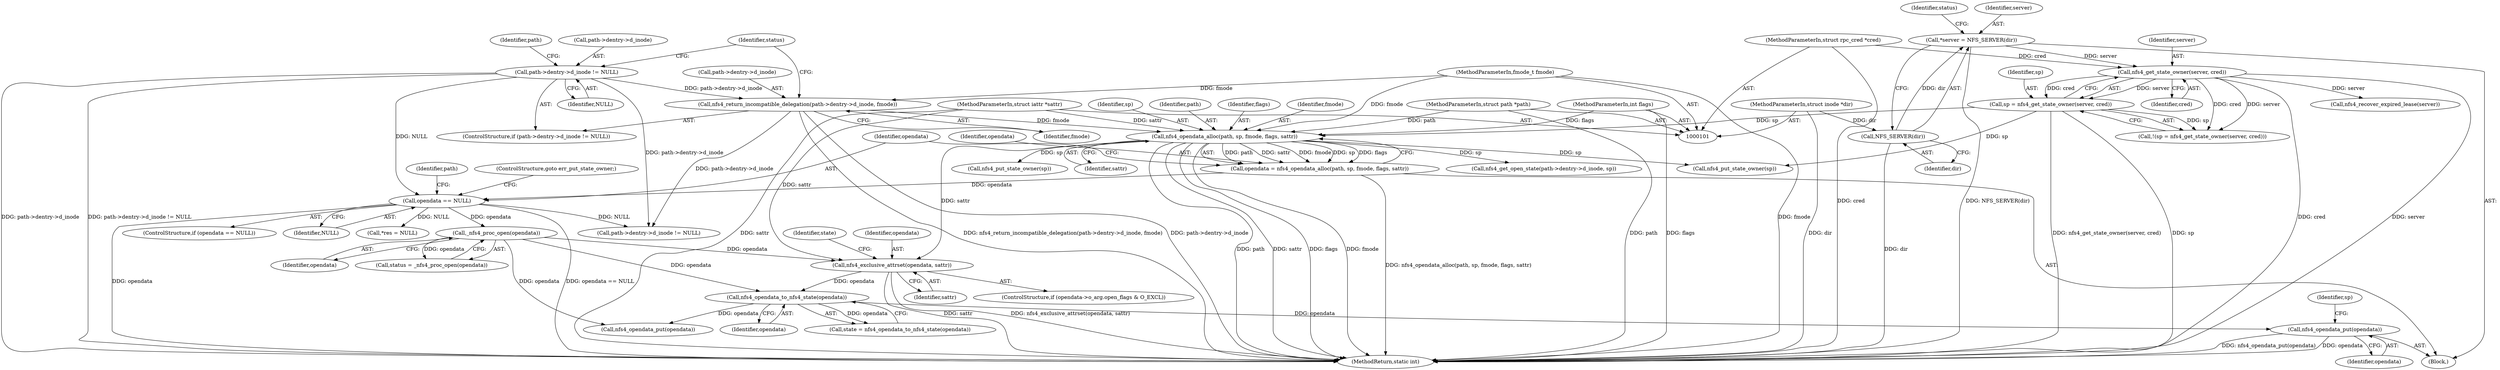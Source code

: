 digraph "0_linux_dc0b027dfadfcb8a5504f7d8052754bf8d501ab9_1@API" {
"1000229" [label="(Call,nfs4_opendata_put(opendata))"];
"1000219" [label="(Call,nfs4_opendata_to_nfs4_state(opendata))"];
"1000199" [label="(Call,_nfs4_proc_open(opendata))"];
"1000174" [label="(Call,opendata == NULL)"];
"1000165" [label="(Call,opendata = nfs4_opendata_alloc(path, sp, fmode, flags, sattr))"];
"1000167" [label="(Call,nfs4_opendata_alloc(path, sp, fmode, flags, sattr))"];
"1000103" [label="(MethodParameterIn,struct path *path)"];
"1000128" [label="(Call,sp = nfs4_get_state_owner(server, cred))"];
"1000130" [label="(Call,nfs4_get_state_owner(server, cred))"];
"1000116" [label="(Call,*server = NFS_SERVER(dir))"];
"1000118" [label="(Call,NFS_SERVER(dir))"];
"1000102" [label="(MethodParameterIn,struct inode *dir)"];
"1000107" [label="(MethodParameterIn,struct rpc_cred *cred)"];
"1000154" [label="(Call,nfs4_return_incompatible_delegation(path->dentry->d_inode, fmode))"];
"1000147" [label="(Call,path->dentry->d_inode != NULL)"];
"1000104" [label="(MethodParameterIn,fmode_t fmode)"];
"1000105" [label="(MethodParameterIn,int flags)"];
"1000106" [label="(MethodParameterIn,struct iattr *sattr)"];
"1000214" [label="(Call,nfs4_exclusive_attrset(opendata, sattr))"];
"1000173" [label="(ControlStructure,if (opendata == NULL))"];
"1000116" [label="(Call,*server = NFS_SERVER(dir))"];
"1000190" [label="(Call,nfs4_get_open_state(path->dentry->d_inode, sp))"];
"1000177" [label="(ControlStructure,goto err_put_state_owner;)"];
"1000128" [label="(Call,sp = nfs4_get_state_owner(server, cred))"];
"1000220" [label="(Identifier,opendata)"];
"1000168" [label="(Identifier,path)"];
"1000218" [label="(Identifier,state)"];
"1000200" [label="(Identifier,opendata)"];
"1000252" [label="(MethodReturn,static int)"];
"1000118" [label="(Call,NFS_SERVER(dir))"];
"1000123" [label="(Identifier,status)"];
"1000155" [label="(Call,path->dentry->d_inode)"];
"1000166" [label="(Identifier,opendata)"];
"1000182" [label="(Identifier,path)"];
"1000230" [label="(Identifier,opendata)"];
"1000174" [label="(Call,opendata == NULL)"];
"1000119" [label="(Identifier,dir)"];
"1000105" [label="(MethodParameterIn,int flags)"];
"1000162" [label="(Identifier,status)"];
"1000219" [label="(Call,nfs4_opendata_to_nfs4_state(opendata))"];
"1000240" [label="(Call,nfs4_opendata_put(opendata))"];
"1000217" [label="(Call,state = nfs4_opendata_to_nfs4_state(opendata))"];
"1000171" [label="(Identifier,flags)"];
"1000214" [label="(Call,nfs4_exclusive_attrset(opendata, sattr))"];
"1000129" [label="(Identifier,sp)"];
"1000127" [label="(Call,!(sp = nfs4_get_state_owner(server, cred)))"];
"1000197" [label="(Call,status = _nfs4_proc_open(opendata))"];
"1000157" [label="(Identifier,path)"];
"1000130" [label="(Call,nfs4_get_state_owner(server, cred))"];
"1000229" [label="(Call,nfs4_opendata_put(opendata))"];
"1000117" [label="(Identifier,server)"];
"1000176" [label="(Identifier,NULL)"];
"1000107" [label="(MethodParameterIn,struct rpc_cred *cred)"];
"1000170" [label="(Identifier,fmode)"];
"1000103" [label="(MethodParameterIn,struct path *path)"];
"1000146" [label="(ControlStructure,if (path->dentry->d_inode != NULL))"];
"1000106" [label="(MethodParameterIn,struct iattr *sattr)"];
"1000231" [label="(Call,nfs4_put_state_owner(sp))"];
"1000139" [label="(Call,nfs4_recover_expired_lease(server))"];
"1000215" [label="(Identifier,opendata)"];
"1000175" [label="(Identifier,opendata)"];
"1000206" [label="(ControlStructure,if (opendata->o_arg.open_flags & O_EXCL))"];
"1000148" [label="(Call,path->dentry->d_inode)"];
"1000102" [label="(MethodParameterIn,struct inode *dir)"];
"1000153" [label="(Identifier,NULL)"];
"1000109" [label="(Block,)"];
"1000243" [label="(Call,nfs4_put_state_owner(sp))"];
"1000232" [label="(Identifier,sp)"];
"1000132" [label="(Identifier,cred)"];
"1000154" [label="(Call,nfs4_return_incompatible_delegation(path->dentry->d_inode, fmode))"];
"1000172" [label="(Identifier,sattr)"];
"1000216" [label="(Identifier,sattr)"];
"1000147" [label="(Call,path->dentry->d_inode != NULL)"];
"1000179" [label="(Call,path->dentry->d_inode != NULL)"];
"1000246" [label="(Call,*res = NULL)"];
"1000160" [label="(Identifier,fmode)"];
"1000131" [label="(Identifier,server)"];
"1000167" [label="(Call,nfs4_opendata_alloc(path, sp, fmode, flags, sattr))"];
"1000104" [label="(MethodParameterIn,fmode_t fmode)"];
"1000199" [label="(Call,_nfs4_proc_open(opendata))"];
"1000169" [label="(Identifier,sp)"];
"1000165" [label="(Call,opendata = nfs4_opendata_alloc(path, sp, fmode, flags, sattr))"];
"1000229" -> "1000109"  [label="AST: "];
"1000229" -> "1000230"  [label="CFG: "];
"1000230" -> "1000229"  [label="AST: "];
"1000232" -> "1000229"  [label="CFG: "];
"1000229" -> "1000252"  [label="DDG: nfs4_opendata_put(opendata)"];
"1000229" -> "1000252"  [label="DDG: opendata"];
"1000219" -> "1000229"  [label="DDG: opendata"];
"1000219" -> "1000217"  [label="AST: "];
"1000219" -> "1000220"  [label="CFG: "];
"1000220" -> "1000219"  [label="AST: "];
"1000217" -> "1000219"  [label="CFG: "];
"1000219" -> "1000217"  [label="DDG: opendata"];
"1000199" -> "1000219"  [label="DDG: opendata"];
"1000214" -> "1000219"  [label="DDG: opendata"];
"1000219" -> "1000240"  [label="DDG: opendata"];
"1000199" -> "1000197"  [label="AST: "];
"1000199" -> "1000200"  [label="CFG: "];
"1000200" -> "1000199"  [label="AST: "];
"1000197" -> "1000199"  [label="CFG: "];
"1000199" -> "1000197"  [label="DDG: opendata"];
"1000174" -> "1000199"  [label="DDG: opendata"];
"1000199" -> "1000214"  [label="DDG: opendata"];
"1000199" -> "1000240"  [label="DDG: opendata"];
"1000174" -> "1000173"  [label="AST: "];
"1000174" -> "1000176"  [label="CFG: "];
"1000175" -> "1000174"  [label="AST: "];
"1000176" -> "1000174"  [label="AST: "];
"1000177" -> "1000174"  [label="CFG: "];
"1000182" -> "1000174"  [label="CFG: "];
"1000174" -> "1000252"  [label="DDG: opendata == NULL"];
"1000174" -> "1000252"  [label="DDG: opendata"];
"1000165" -> "1000174"  [label="DDG: opendata"];
"1000147" -> "1000174"  [label="DDG: NULL"];
"1000174" -> "1000179"  [label="DDG: NULL"];
"1000174" -> "1000246"  [label="DDG: NULL"];
"1000165" -> "1000109"  [label="AST: "];
"1000165" -> "1000167"  [label="CFG: "];
"1000166" -> "1000165"  [label="AST: "];
"1000167" -> "1000165"  [label="AST: "];
"1000175" -> "1000165"  [label="CFG: "];
"1000165" -> "1000252"  [label="DDG: nfs4_opendata_alloc(path, sp, fmode, flags, sattr)"];
"1000167" -> "1000165"  [label="DDG: path"];
"1000167" -> "1000165"  [label="DDG: sattr"];
"1000167" -> "1000165"  [label="DDG: fmode"];
"1000167" -> "1000165"  [label="DDG: sp"];
"1000167" -> "1000165"  [label="DDG: flags"];
"1000167" -> "1000172"  [label="CFG: "];
"1000168" -> "1000167"  [label="AST: "];
"1000169" -> "1000167"  [label="AST: "];
"1000170" -> "1000167"  [label="AST: "];
"1000171" -> "1000167"  [label="AST: "];
"1000172" -> "1000167"  [label="AST: "];
"1000167" -> "1000252"  [label="DDG: path"];
"1000167" -> "1000252"  [label="DDG: sattr"];
"1000167" -> "1000252"  [label="DDG: flags"];
"1000167" -> "1000252"  [label="DDG: fmode"];
"1000103" -> "1000167"  [label="DDG: path"];
"1000128" -> "1000167"  [label="DDG: sp"];
"1000154" -> "1000167"  [label="DDG: fmode"];
"1000104" -> "1000167"  [label="DDG: fmode"];
"1000105" -> "1000167"  [label="DDG: flags"];
"1000106" -> "1000167"  [label="DDG: sattr"];
"1000167" -> "1000190"  [label="DDG: sp"];
"1000167" -> "1000214"  [label="DDG: sattr"];
"1000167" -> "1000231"  [label="DDG: sp"];
"1000167" -> "1000243"  [label="DDG: sp"];
"1000103" -> "1000101"  [label="AST: "];
"1000103" -> "1000252"  [label="DDG: path"];
"1000128" -> "1000127"  [label="AST: "];
"1000128" -> "1000130"  [label="CFG: "];
"1000129" -> "1000128"  [label="AST: "];
"1000130" -> "1000128"  [label="AST: "];
"1000127" -> "1000128"  [label="CFG: "];
"1000128" -> "1000252"  [label="DDG: nfs4_get_state_owner(server, cred)"];
"1000128" -> "1000252"  [label="DDG: sp"];
"1000128" -> "1000127"  [label="DDG: sp"];
"1000130" -> "1000128"  [label="DDG: server"];
"1000130" -> "1000128"  [label="DDG: cred"];
"1000128" -> "1000243"  [label="DDG: sp"];
"1000130" -> "1000132"  [label="CFG: "];
"1000131" -> "1000130"  [label="AST: "];
"1000132" -> "1000130"  [label="AST: "];
"1000130" -> "1000252"  [label="DDG: cred"];
"1000130" -> "1000252"  [label="DDG: server"];
"1000130" -> "1000127"  [label="DDG: server"];
"1000130" -> "1000127"  [label="DDG: cred"];
"1000116" -> "1000130"  [label="DDG: server"];
"1000107" -> "1000130"  [label="DDG: cred"];
"1000130" -> "1000139"  [label="DDG: server"];
"1000116" -> "1000109"  [label="AST: "];
"1000116" -> "1000118"  [label="CFG: "];
"1000117" -> "1000116"  [label="AST: "];
"1000118" -> "1000116"  [label="AST: "];
"1000123" -> "1000116"  [label="CFG: "];
"1000116" -> "1000252"  [label="DDG: NFS_SERVER(dir)"];
"1000118" -> "1000116"  [label="DDG: dir"];
"1000118" -> "1000119"  [label="CFG: "];
"1000119" -> "1000118"  [label="AST: "];
"1000118" -> "1000252"  [label="DDG: dir"];
"1000102" -> "1000118"  [label="DDG: dir"];
"1000102" -> "1000101"  [label="AST: "];
"1000102" -> "1000252"  [label="DDG: dir"];
"1000107" -> "1000101"  [label="AST: "];
"1000107" -> "1000252"  [label="DDG: cred"];
"1000154" -> "1000146"  [label="AST: "];
"1000154" -> "1000160"  [label="CFG: "];
"1000155" -> "1000154"  [label="AST: "];
"1000160" -> "1000154"  [label="AST: "];
"1000162" -> "1000154"  [label="CFG: "];
"1000154" -> "1000252"  [label="DDG: nfs4_return_incompatible_delegation(path->dentry->d_inode, fmode)"];
"1000154" -> "1000252"  [label="DDG: path->dentry->d_inode"];
"1000147" -> "1000154"  [label="DDG: path->dentry->d_inode"];
"1000104" -> "1000154"  [label="DDG: fmode"];
"1000154" -> "1000179"  [label="DDG: path->dentry->d_inode"];
"1000147" -> "1000146"  [label="AST: "];
"1000147" -> "1000153"  [label="CFG: "];
"1000148" -> "1000147"  [label="AST: "];
"1000153" -> "1000147"  [label="AST: "];
"1000157" -> "1000147"  [label="CFG: "];
"1000162" -> "1000147"  [label="CFG: "];
"1000147" -> "1000252"  [label="DDG: path->dentry->d_inode"];
"1000147" -> "1000252"  [label="DDG: path->dentry->d_inode != NULL"];
"1000147" -> "1000179"  [label="DDG: path->dentry->d_inode"];
"1000104" -> "1000101"  [label="AST: "];
"1000104" -> "1000252"  [label="DDG: fmode"];
"1000105" -> "1000101"  [label="AST: "];
"1000105" -> "1000252"  [label="DDG: flags"];
"1000106" -> "1000101"  [label="AST: "];
"1000106" -> "1000252"  [label="DDG: sattr"];
"1000106" -> "1000214"  [label="DDG: sattr"];
"1000214" -> "1000206"  [label="AST: "];
"1000214" -> "1000216"  [label="CFG: "];
"1000215" -> "1000214"  [label="AST: "];
"1000216" -> "1000214"  [label="AST: "];
"1000218" -> "1000214"  [label="CFG: "];
"1000214" -> "1000252"  [label="DDG: sattr"];
"1000214" -> "1000252"  [label="DDG: nfs4_exclusive_attrset(opendata, sattr)"];
}
